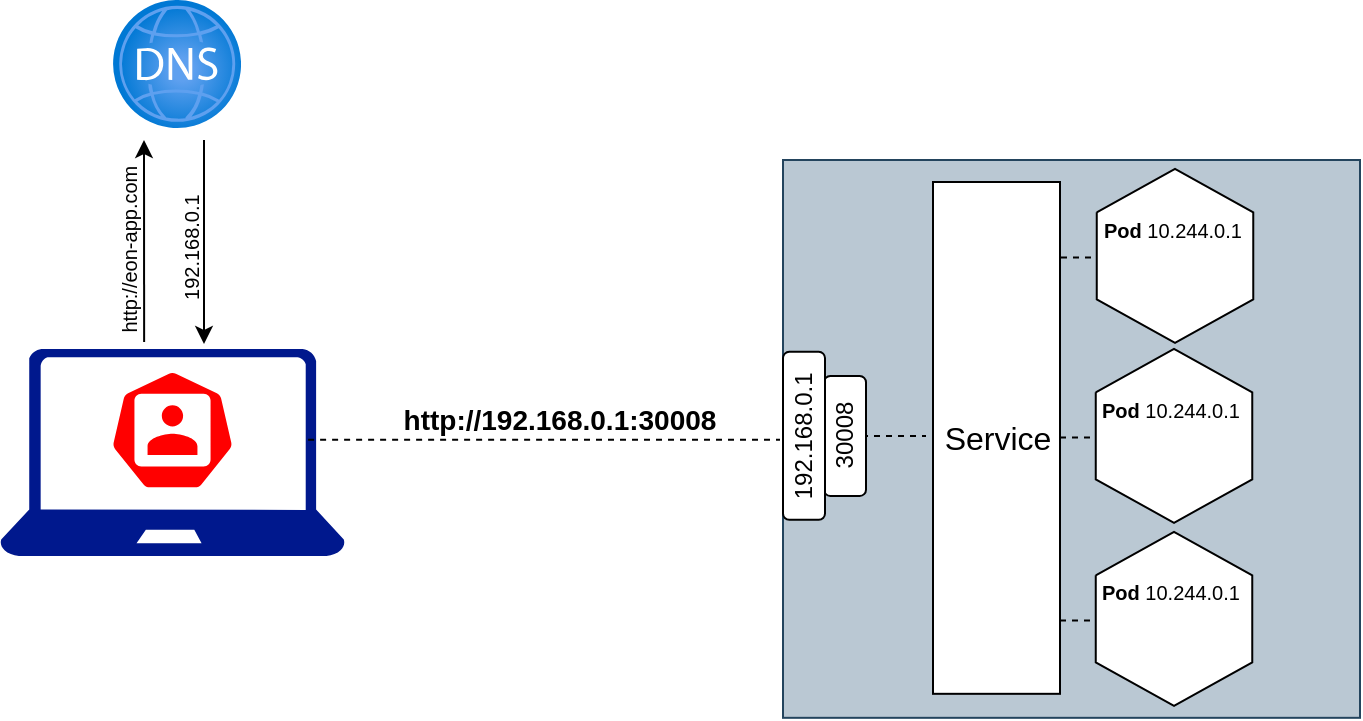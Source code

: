 <mxfile version="23.0.1" type="github">
  <diagram name="Page-1" id="ux_PUUvleqaBWZlEBw-f">
    <mxGraphModel dx="505" dy="1470" grid="1" gridSize="10" guides="1" tooltips="1" connect="1" arrows="1" fold="1" page="1" pageScale="1" pageWidth="850" pageHeight="1100" math="0" shadow="0">
      <root>
        <mxCell id="0" />
        <mxCell id="1" parent="0" />
        <mxCell id="RruQv3TNjF2r6rg1G-1i-1" value="" style="sketch=0;html=1;dashed=0;whitespace=wrap;fillColor=#FF0000;strokeColor=#ffffff;points=[[0.005,0.63,0],[0.1,0.2,0],[0.9,0.2,0],[0.5,0,0],[0.995,0.63,0],[0.72,0.99,0],[0.5,1,0],[0.28,0.99,0]];verticalLabelPosition=bottom;align=center;verticalAlign=top;shape=mxgraph.kubernetes.icon;prIcon=user;spacing=-4;" parent="1" vertex="1">
          <mxGeometry x="124.53" y="-915.4" width="63.44" height="60.9" as="geometry" />
        </mxCell>
        <mxCell id="RruQv3TNjF2r6rg1G-1i-11" value="" style="sketch=0;aspect=fixed;pointerEvents=1;shadow=0;dashed=0;html=1;strokeColor=none;labelPosition=center;verticalLabelPosition=bottom;verticalAlign=top;align=center;fillColor=#00188D;shape=mxgraph.azure.laptop" parent="1" vertex="1">
          <mxGeometry x="70" y="-925.5" width="172.5" height="103.5" as="geometry" />
        </mxCell>
        <mxCell id="pP3D3UpvlZL9q_hh4rRk-4" value="" style="rounded=0;whiteSpace=wrap;html=1;fillColor=#bac8d3;strokeColor=#23445d;" parent="1" vertex="1">
          <mxGeometry x="461.5" y="-1020" width="288.5" height="278.91" as="geometry" />
        </mxCell>
        <mxCell id="pP3D3UpvlZL9q_hh4rRk-16" value="" style="endArrow=none;html=1;rounded=0;exitX=0.5;exitY=1;exitDx=0;exitDy=0;entryX=0;entryY=1;entryDx=0;entryDy=0;dashed=1;" parent="1" edge="1">
          <mxGeometry width="50" height="50" relative="1" as="geometry">
            <mxPoint x="600.5" y="-971.22" as="sourcePoint" />
            <mxPoint x="685.95" y="-971.22" as="targetPoint" />
          </mxGeometry>
        </mxCell>
        <mxCell id="pP3D3UpvlZL9q_hh4rRk-21" value="" style="endArrow=none;dashed=1;html=1;rounded=0;" parent="1" edge="1">
          <mxGeometry width="50" height="50" relative="1" as="geometry">
            <mxPoint x="350" y="-880.09" as="sourcePoint" />
            <mxPoint x="460" y="-880.09" as="targetPoint" />
          </mxGeometry>
        </mxCell>
        <mxCell id="pP3D3UpvlZL9q_hh4rRk-25" value="" style="endArrow=none;dashed=1;html=1;rounded=0;" parent="1" edge="1">
          <mxGeometry width="50" height="50" relative="1" as="geometry">
            <mxPoint x="483" y="-882" as="sourcePoint" />
            <mxPoint x="533" y="-882" as="targetPoint" />
          </mxGeometry>
        </mxCell>
        <mxCell id="pP3D3UpvlZL9q_hh4rRk-33" value="" style="endArrow=none;dashed=1;html=1;rounded=0;exitX=1.009;exitY=0.503;exitDx=0;exitDy=0;exitPerimeter=0;" parent="1" edge="1">
          <mxGeometry width="50" height="50" relative="1" as="geometry">
            <mxPoint x="224.053" y="-880.14" as="sourcePoint" />
            <mxPoint x="350" y="-880.09" as="targetPoint" />
          </mxGeometry>
        </mxCell>
        <mxCell id="pP3D3UpvlZL9q_hh4rRk-19" value="30008" style="rounded=1;whiteSpace=wrap;html=1;rotation=-90;" parent="1" vertex="1">
          <mxGeometry x="462.5" y="-892.5" width="60" height="21" as="geometry" />
        </mxCell>
        <mxCell id="pP3D3UpvlZL9q_hh4rRk-36" value="192.168.0.1" style="rounded=1;whiteSpace=wrap;html=1;rotation=-90;" parent="1" vertex="1">
          <mxGeometry x="430" y="-892.59" width="84" height="21" as="geometry" />
        </mxCell>
        <mxCell id="pP3D3UpvlZL9q_hh4rRk-8" value="&lt;font style=&quot;font-size: 16px;&quot;&gt;Service&lt;/font&gt;" style="rounded=0;whiteSpace=wrap;html=1;" parent="1" vertex="1">
          <mxGeometry x="536.5" y="-1009" width="63.5" height="255.91" as="geometry" />
        </mxCell>
        <mxCell id="pP3D3UpvlZL9q_hh4rRk-6" value="" style="verticalLabelPosition=bottom;verticalAlign=top;html=1;shape=mxgraph.basic.polygon;polyCoords=[[0,0.25],[0.5,0],[1,0.25],[1,0.75],[0.5,1],[0,0.75],[0,0.25]];polyline=1;fillColor=default;perimeter=rectanglePerimeter;" parent="1" vertex="1">
          <mxGeometry x="618.38" y="-1015.59" width="78.25" height="87" as="geometry" />
        </mxCell>
        <mxCell id="pP3D3UpvlZL9q_hh4rRk-7" value="&lt;font style=&quot;font-size: 10px;&quot;&gt;&lt;b style=&quot;border-color: var(--border-color); text-align: center;&quot;&gt;Pod&amp;nbsp;&lt;/b&gt;&lt;span style=&quot;border-color: var(--border-color); text-align: center;&quot;&gt;10.244.0.1&lt;/span&gt;&lt;/font&gt;" style="text;whiteSpace=wrap;html=1;rotation=0;" parent="1" vertex="1">
          <mxGeometry x="619.95" y="-999.4" width="71.12" height="28" as="geometry" />
        </mxCell>
        <mxCell id="lmyOfEDprMvOEez0UIYF-1" value="&lt;b&gt;&lt;font style=&quot;font-size: 14px;&quot;&gt;http://192.168.0.1:30008&lt;/font&gt;&lt;/b&gt;" style="text;html=1;strokeColor=none;fillColor=none;align=center;verticalAlign=middle;whiteSpace=wrap;rounded=0;" vertex="1" parent="1">
          <mxGeometry x="270" y="-904.59" width="160" height="30" as="geometry" />
        </mxCell>
        <mxCell id="lmyOfEDprMvOEez0UIYF-3" value="" style="endArrow=none;html=1;rounded=0;exitX=0.5;exitY=1;exitDx=0;exitDy=0;entryX=0;entryY=1;entryDx=0;entryDy=0;dashed=1;" edge="1" parent="1">
          <mxGeometry width="50" height="50" relative="1" as="geometry">
            <mxPoint x="600" y="-881.22" as="sourcePoint" />
            <mxPoint x="685.45" y="-881.22" as="targetPoint" />
          </mxGeometry>
        </mxCell>
        <mxCell id="lmyOfEDprMvOEez0UIYF-4" value="" style="verticalLabelPosition=bottom;verticalAlign=top;html=1;shape=mxgraph.basic.polygon;polyCoords=[[0,0.25],[0.5,0],[1,0.25],[1,0.75],[0.5,1],[0,0.75],[0,0.25]];polyline=1;fillColor=default;perimeter=rectanglePerimeter;" vertex="1" parent="1">
          <mxGeometry x="617.88" y="-925.59" width="78.25" height="87" as="geometry" />
        </mxCell>
        <mxCell id="lmyOfEDprMvOEez0UIYF-5" value="&lt;font style=&quot;font-size: 10px;&quot;&gt;&lt;b style=&quot;border-color: var(--border-color); text-align: center;&quot;&gt;Pod&amp;nbsp;&lt;/b&gt;&lt;span style=&quot;border-color: var(--border-color); text-align: center;&quot;&gt;10.244.0.1&lt;/span&gt;&lt;/font&gt;" style="text;whiteSpace=wrap;html=1;rotation=0;" vertex="1" parent="1">
          <mxGeometry x="619.45" y="-909.4" width="71.12" height="28" as="geometry" />
        </mxCell>
        <mxCell id="lmyOfEDprMvOEez0UIYF-6" value="" style="endArrow=none;html=1;rounded=0;exitX=0.5;exitY=1;exitDx=0;exitDy=0;entryX=0;entryY=1;entryDx=0;entryDy=0;dashed=1;" edge="1" parent="1">
          <mxGeometry width="50" height="50" relative="1" as="geometry">
            <mxPoint x="600" y="-789.72" as="sourcePoint" />
            <mxPoint x="685.45" y="-789.72" as="targetPoint" />
          </mxGeometry>
        </mxCell>
        <mxCell id="lmyOfEDprMvOEez0UIYF-7" value="" style="verticalLabelPosition=bottom;verticalAlign=top;html=1;shape=mxgraph.basic.polygon;polyCoords=[[0,0.25],[0.5,0],[1,0.25],[1,0.75],[0.5,1],[0,0.75],[0,0.25]];polyline=1;fillColor=default;perimeter=rectanglePerimeter;" vertex="1" parent="1">
          <mxGeometry x="617.88" y="-834.09" width="78.25" height="87" as="geometry" />
        </mxCell>
        <mxCell id="lmyOfEDprMvOEez0UIYF-8" value="&lt;font style=&quot;font-size: 10px;&quot;&gt;&lt;b style=&quot;border-color: var(--border-color); text-align: center;&quot;&gt;Pod&amp;nbsp;&lt;/b&gt;&lt;span style=&quot;border-color: var(--border-color); text-align: center;&quot;&gt;10.244.0.1&lt;/span&gt;&lt;/font&gt;" style="text;whiteSpace=wrap;html=1;rotation=0;" vertex="1" parent="1">
          <mxGeometry x="619.45" y="-817.9" width="71.12" height="28" as="geometry" />
        </mxCell>
        <mxCell id="lmyOfEDprMvOEez0UIYF-14" value="" style="image;aspect=fixed;html=1;points=[];align=center;fontSize=12;image=img/lib/azure2/networking/DNS_Zones.svg;" vertex="1" parent="1">
          <mxGeometry x="126.53" y="-1100" width="64" height="64" as="geometry" />
        </mxCell>
        <mxCell id="lmyOfEDprMvOEez0UIYF-15" value="" style="endArrow=classic;html=1;rounded=0;exitX=0.383;exitY=-0.014;exitDx=0;exitDy=0;exitPerimeter=0;" edge="1" parent="1">
          <mxGeometry width="50" height="50" relative="1" as="geometry">
            <mxPoint x="142.068" y="-928.949" as="sourcePoint" />
            <mxPoint x="142" y="-1030" as="targetPoint" />
          </mxGeometry>
        </mxCell>
        <mxCell id="lmyOfEDprMvOEez0UIYF-16" value="" style="endArrow=classic;html=1;rounded=0;" edge="1" parent="1">
          <mxGeometry width="50" height="50" relative="1" as="geometry">
            <mxPoint x="172" y="-1030" as="sourcePoint" />
            <mxPoint x="172" y="-928" as="targetPoint" />
          </mxGeometry>
        </mxCell>
        <mxCell id="lmyOfEDprMvOEez0UIYF-17" value="&lt;font style=&quot;font-size: 10px;&quot;&gt;http://eon-app.com&lt;/font&gt;" style="text;html=1;strokeColor=none;fillColor=none;align=center;verticalAlign=middle;whiteSpace=wrap;rounded=0;rotation=-90;" vertex="1" parent="1">
          <mxGeometry x="73.97" y="-990.4" width="120" height="30" as="geometry" />
        </mxCell>
        <mxCell id="lmyOfEDprMvOEez0UIYF-19" value="&lt;font style=&quot;font-size: 10px;&quot;&gt;192.168.0.1&lt;/font&gt;" style="text;html=1;strokeColor=none;fillColor=none;align=center;verticalAlign=middle;whiteSpace=wrap;rounded=0;rotation=-90;" vertex="1" parent="1">
          <mxGeometry x="104.97" y="-991.4" width="120" height="30" as="geometry" />
        </mxCell>
      </root>
    </mxGraphModel>
  </diagram>
</mxfile>
